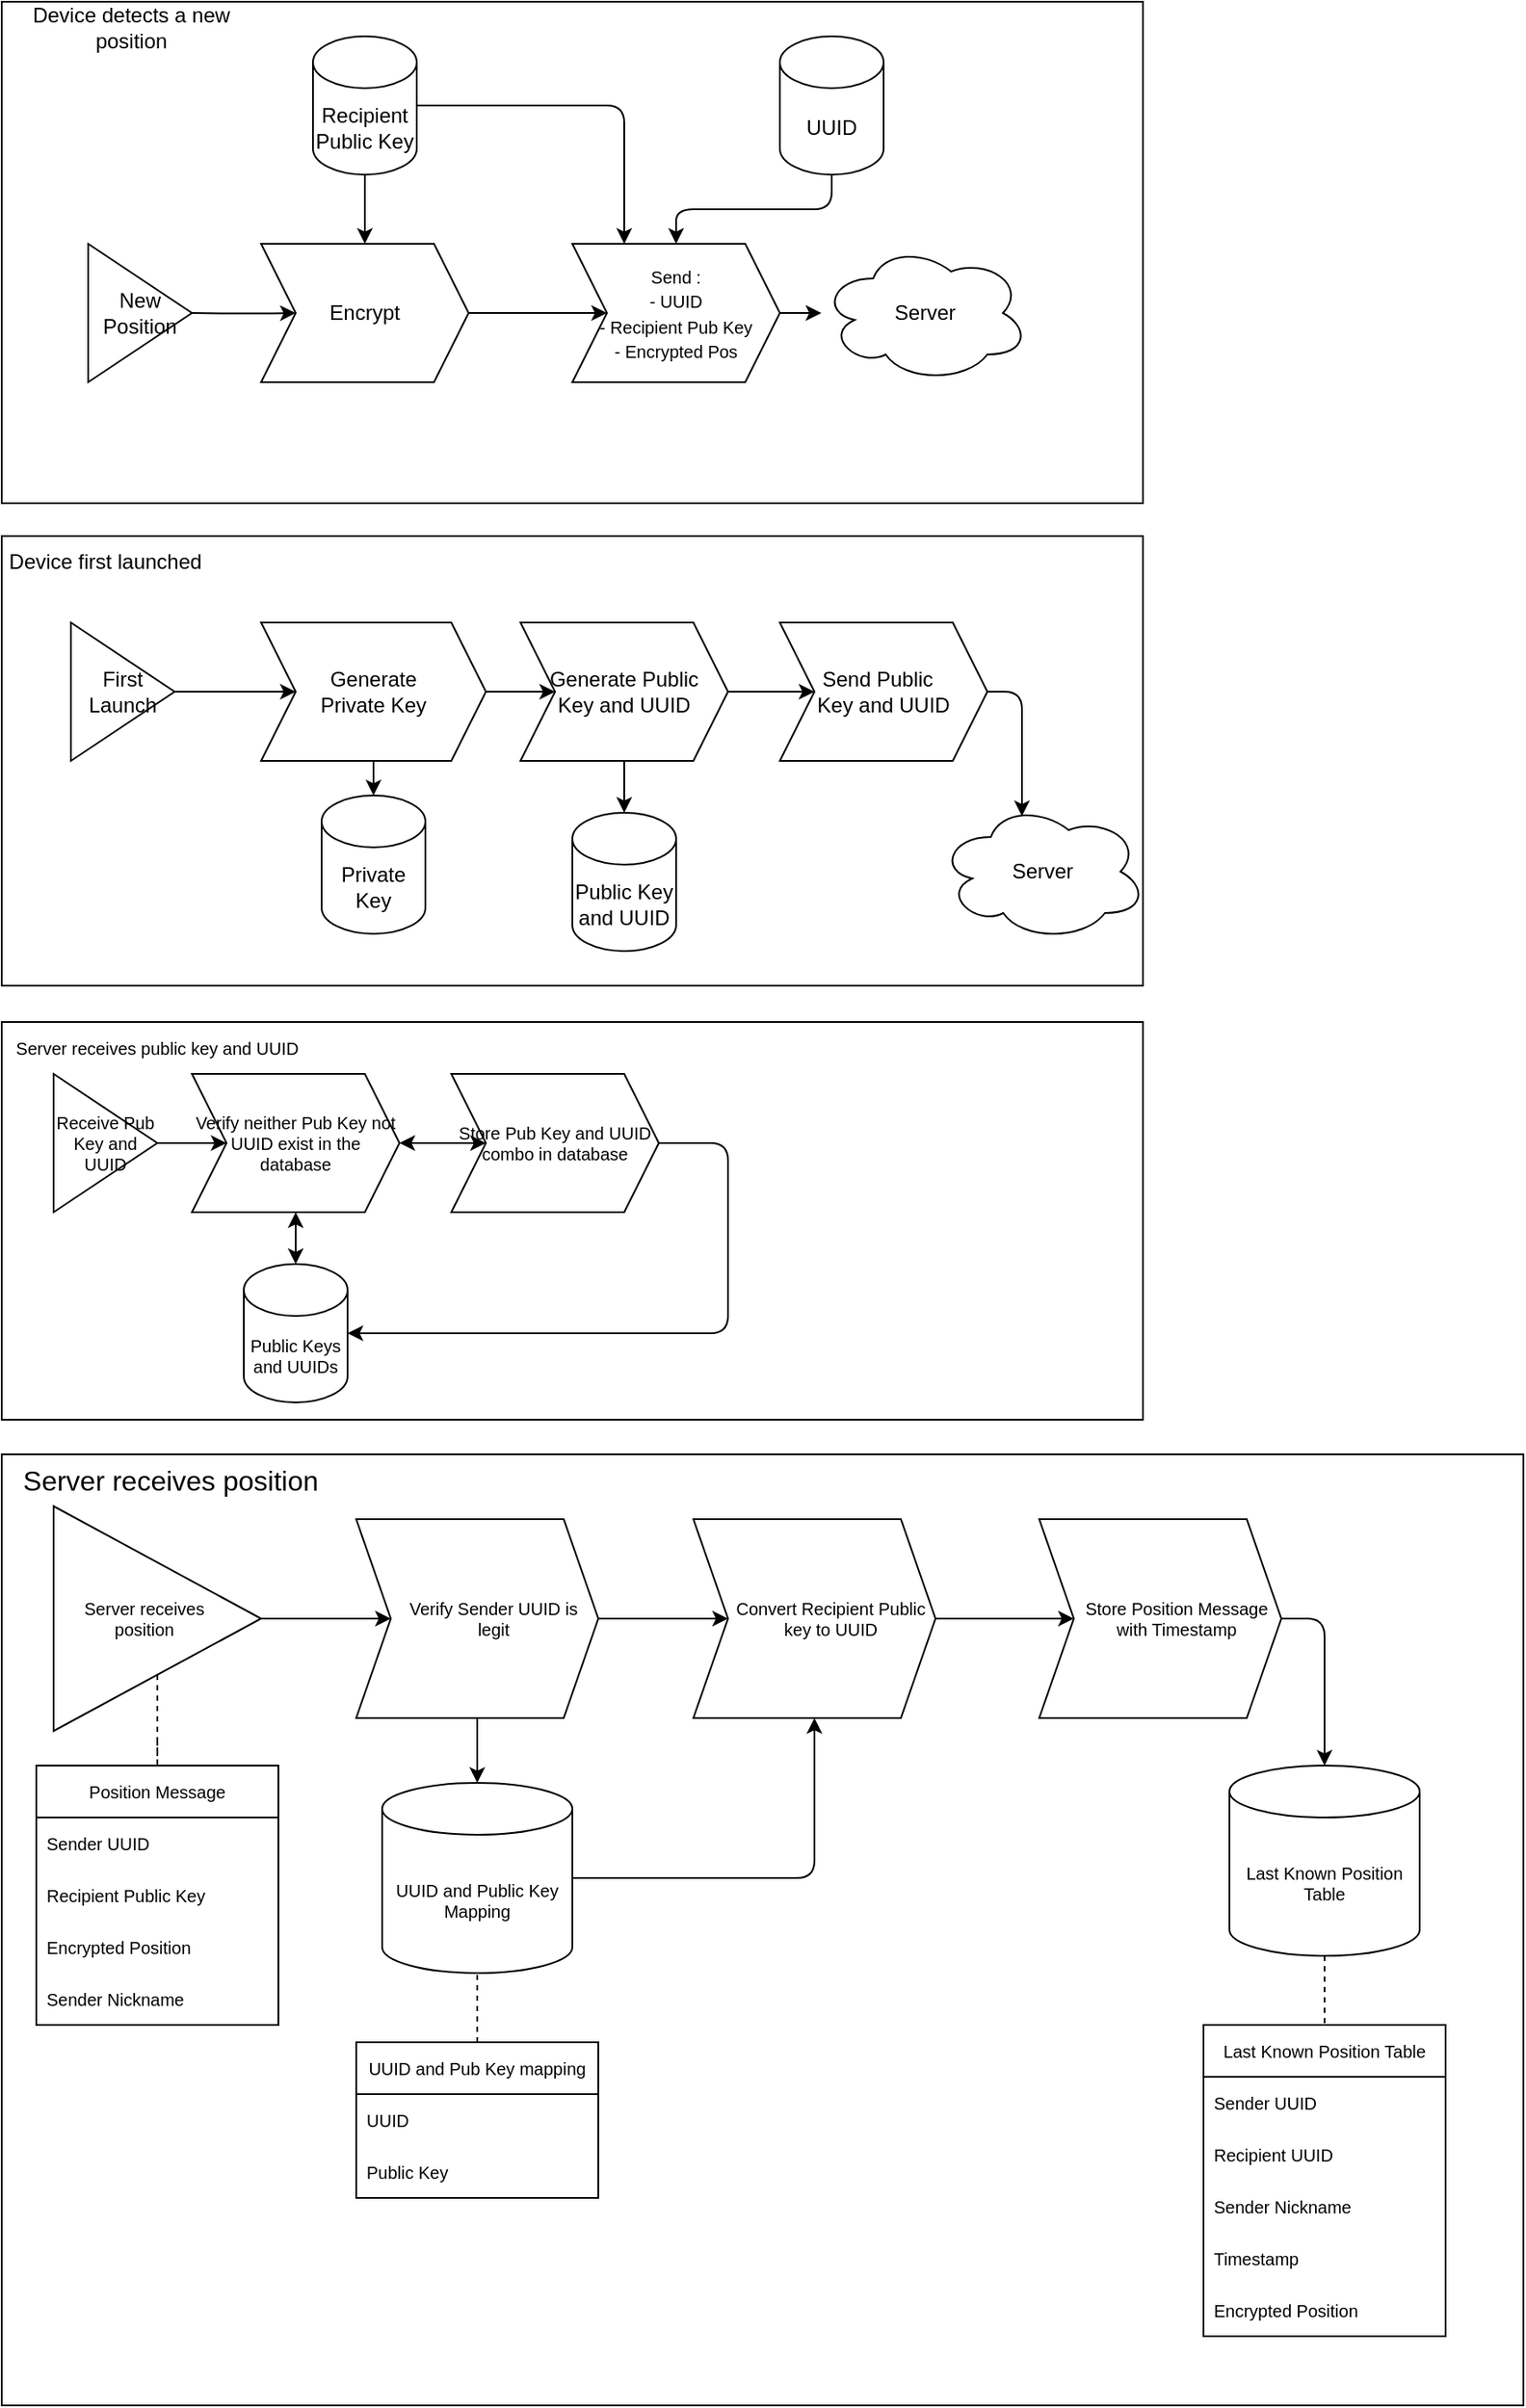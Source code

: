 <mxfile version="20.0.1" type="github">
  <diagram id="8FAyyv0OeRqAY6xSwsuC" name="Page-1">
    <mxGraphModel dx="1351" dy="764" grid="1" gridSize="10" guides="1" tooltips="1" connect="1" arrows="1" fold="0" page="1" pageScale="1" pageWidth="827" pageHeight="1169" math="0" shadow="0">
      <root>
        <mxCell id="0" />
        <mxCell id="1" parent="0" />
        <mxCell id="DQnbnJLm6Z0NJb9ANL9x-45" value="" style="group" vertex="1" connectable="0" parent="1">
          <mxGeometry x="60" y="60" width="660" height="290" as="geometry" />
        </mxCell>
        <mxCell id="DQnbnJLm6Z0NJb9ANL9x-44" value="" style="rounded=0;whiteSpace=wrap;html=1;sketch=0;container=1;" vertex="1" parent="DQnbnJLm6Z0NJb9ANL9x-45">
          <mxGeometry width="660" height="290" as="geometry">
            <mxRectangle width="50" height="40" as="alternateBounds" />
          </mxGeometry>
        </mxCell>
        <mxCell id="DQnbnJLm6Z0NJb9ANL9x-46" value="Device detects a new position" style="text;html=1;strokeColor=none;fillColor=none;align=center;verticalAlign=middle;whiteSpace=wrap;rounded=0;sketch=0;" vertex="1" parent="DQnbnJLm6Z0NJb9ANL9x-44">
          <mxGeometry width="150" height="30" as="geometry" />
        </mxCell>
        <mxCell id="DQnbnJLm6Z0NJb9ANL9x-55" value="UUID" style="shape=cylinder3;whiteSpace=wrap;html=1;boundedLbl=1;backgroundOutline=1;size=15;rounded=0;sketch=0;" vertex="1" parent="DQnbnJLm6Z0NJb9ANL9x-44">
          <mxGeometry x="450" y="20" width="60" height="80" as="geometry" />
        </mxCell>
        <mxCell id="DQnbnJLm6Z0NJb9ANL9x-31" value="" style="edgeStyle=orthogonalEdgeStyle;rounded=0;orthogonalLoop=1;jettySize=auto;html=1;curved=1;" edge="1" parent="DQnbnJLm6Z0NJb9ANL9x-45" target="DQnbnJLm6Z0NJb9ANL9x-39">
          <mxGeometry relative="1" as="geometry">
            <mxPoint x="110" y="180" as="sourcePoint" />
          </mxGeometry>
        </mxCell>
        <mxCell id="DQnbnJLm6Z0NJb9ANL9x-37" value="Server" style="ellipse;shape=cloud;whiteSpace=wrap;html=1;" vertex="1" parent="DQnbnJLm6Z0NJb9ANL9x-45">
          <mxGeometry x="474" y="140" width="120" height="80" as="geometry" />
        </mxCell>
        <mxCell id="DQnbnJLm6Z0NJb9ANL9x-39" value="Encrypt" style="shape=step;perimeter=stepPerimeter;whiteSpace=wrap;html=1;fixedSize=1;" vertex="1" parent="DQnbnJLm6Z0NJb9ANL9x-45">
          <mxGeometry x="150" y="140" width="120" height="80" as="geometry" />
        </mxCell>
        <mxCell id="DQnbnJLm6Z0NJb9ANL9x-40" value="" style="edgeStyle=orthogonalEdgeStyle;rounded=0;orthogonalLoop=1;jettySize=auto;html=1;curved=1;" edge="1" parent="DQnbnJLm6Z0NJb9ANL9x-45" source="DQnbnJLm6Z0NJb9ANL9x-41" target="DQnbnJLm6Z0NJb9ANL9x-37">
          <mxGeometry relative="1" as="geometry" />
        </mxCell>
        <mxCell id="DQnbnJLm6Z0NJb9ANL9x-41" value="&lt;font style=&quot;font-size: 10px;&quot;&gt;Send :&lt;br&gt;- UUID&lt;br&gt;- Recipient Pub Key&lt;br&gt;- Encrypted Pos&lt;/font&gt;" style="shape=step;perimeter=stepPerimeter;whiteSpace=wrap;html=1;fixedSize=1;" vertex="1" parent="DQnbnJLm6Z0NJb9ANL9x-45">
          <mxGeometry x="330" y="140" width="120" height="80" as="geometry" />
        </mxCell>
        <mxCell id="DQnbnJLm6Z0NJb9ANL9x-38" value="" style="edgeStyle=orthogonalEdgeStyle;rounded=0;orthogonalLoop=1;jettySize=auto;html=1;curved=1;" edge="1" parent="DQnbnJLm6Z0NJb9ANL9x-45" source="DQnbnJLm6Z0NJb9ANL9x-39" target="DQnbnJLm6Z0NJb9ANL9x-41">
          <mxGeometry relative="1" as="geometry" />
        </mxCell>
        <mxCell id="DQnbnJLm6Z0NJb9ANL9x-42" value="New Position" style="triangle;whiteSpace=wrap;html=1;" vertex="1" parent="DQnbnJLm6Z0NJb9ANL9x-45">
          <mxGeometry x="50" y="140" width="60" height="80" as="geometry" />
        </mxCell>
        <mxCell id="DQnbnJLm6Z0NJb9ANL9x-53" value="" style="edgeStyle=orthogonalEdgeStyle;curved=0;rounded=1;sketch=0;orthogonalLoop=1;jettySize=auto;html=1;" edge="1" parent="DQnbnJLm6Z0NJb9ANL9x-45" source="DQnbnJLm6Z0NJb9ANL9x-52" target="DQnbnJLm6Z0NJb9ANL9x-39">
          <mxGeometry relative="1" as="geometry" />
        </mxCell>
        <mxCell id="DQnbnJLm6Z0NJb9ANL9x-54" style="edgeStyle=orthogonalEdgeStyle;curved=0;rounded=1;sketch=0;orthogonalLoop=1;jettySize=auto;html=1;entryX=0.25;entryY=0;entryDx=0;entryDy=0;" edge="1" parent="DQnbnJLm6Z0NJb9ANL9x-45" source="DQnbnJLm6Z0NJb9ANL9x-52" target="DQnbnJLm6Z0NJb9ANL9x-41">
          <mxGeometry relative="1" as="geometry" />
        </mxCell>
        <mxCell id="DQnbnJLm6Z0NJb9ANL9x-52" value="Recipient Public Key" style="shape=cylinder3;whiteSpace=wrap;html=1;boundedLbl=1;backgroundOutline=1;size=15;rounded=0;sketch=0;" vertex="1" parent="DQnbnJLm6Z0NJb9ANL9x-45">
          <mxGeometry x="180" y="20" width="60" height="80" as="geometry" />
        </mxCell>
        <mxCell id="DQnbnJLm6Z0NJb9ANL9x-56" style="edgeStyle=orthogonalEdgeStyle;curved=0;rounded=1;sketch=0;orthogonalLoop=1;jettySize=auto;html=1;" edge="1" parent="DQnbnJLm6Z0NJb9ANL9x-45" source="DQnbnJLm6Z0NJb9ANL9x-55" target="DQnbnJLm6Z0NJb9ANL9x-41">
          <mxGeometry relative="1" as="geometry" />
        </mxCell>
        <mxCell id="DQnbnJLm6Z0NJb9ANL9x-71" value="" style="group" vertex="1" connectable="0" parent="1">
          <mxGeometry x="60" y="369" width="660" height="260" as="geometry" />
        </mxCell>
        <mxCell id="DQnbnJLm6Z0NJb9ANL9x-47" value="" style="rounded=0;whiteSpace=wrap;html=1;sketch=0;" vertex="1" parent="DQnbnJLm6Z0NJb9ANL9x-71">
          <mxGeometry width="660" height="260" as="geometry" />
        </mxCell>
        <mxCell id="DQnbnJLm6Z0NJb9ANL9x-48" value="Device first launched" style="text;html=1;strokeColor=none;fillColor=none;align=center;verticalAlign=middle;whiteSpace=wrap;rounded=0;sketch=0;" vertex="1" parent="DQnbnJLm6Z0NJb9ANL9x-71">
          <mxGeometry width="120" height="30" as="geometry" />
        </mxCell>
        <mxCell id="DQnbnJLm6Z0NJb9ANL9x-49" value="First Launch" style="triangle;whiteSpace=wrap;html=1;rounded=0;sketch=0;" vertex="1" parent="DQnbnJLm6Z0NJb9ANL9x-71">
          <mxGeometry x="40" y="50" width="60" height="80" as="geometry" />
        </mxCell>
        <mxCell id="DQnbnJLm6Z0NJb9ANL9x-50" value="Generate &lt;br&gt;Private Key" style="shape=step;perimeter=stepPerimeter;whiteSpace=wrap;html=1;fixedSize=1;rounded=0;sketch=0;" vertex="1" parent="DQnbnJLm6Z0NJb9ANL9x-71">
          <mxGeometry x="150" y="50" width="130" height="80" as="geometry" />
        </mxCell>
        <mxCell id="DQnbnJLm6Z0NJb9ANL9x-51" value="" style="edgeStyle=orthogonalEdgeStyle;curved=0;rounded=1;sketch=0;orthogonalLoop=1;jettySize=auto;html=1;" edge="1" parent="DQnbnJLm6Z0NJb9ANL9x-71" source="DQnbnJLm6Z0NJb9ANL9x-49" target="DQnbnJLm6Z0NJb9ANL9x-50">
          <mxGeometry relative="1" as="geometry" />
        </mxCell>
        <mxCell id="DQnbnJLm6Z0NJb9ANL9x-59" value="Public Key and UUID" style="shape=cylinder3;whiteSpace=wrap;html=1;boundedLbl=1;backgroundOutline=1;size=15;rounded=0;sketch=0;" vertex="1" parent="DQnbnJLm6Z0NJb9ANL9x-71">
          <mxGeometry x="330" y="160" width="60" height="80" as="geometry" />
        </mxCell>
        <mxCell id="DQnbnJLm6Z0NJb9ANL9x-60" value="Private Key" style="shape=cylinder3;whiteSpace=wrap;html=1;boundedLbl=1;backgroundOutline=1;size=15;rounded=0;sketch=0;" vertex="1" parent="DQnbnJLm6Z0NJb9ANL9x-71">
          <mxGeometry x="185" y="150" width="60" height="80" as="geometry" />
        </mxCell>
        <mxCell id="DQnbnJLm6Z0NJb9ANL9x-61" style="edgeStyle=orthogonalEdgeStyle;curved=0;rounded=1;sketch=0;orthogonalLoop=1;jettySize=auto;html=1;" edge="1" parent="DQnbnJLm6Z0NJb9ANL9x-71" source="DQnbnJLm6Z0NJb9ANL9x-50" target="DQnbnJLm6Z0NJb9ANL9x-60">
          <mxGeometry relative="1" as="geometry" />
        </mxCell>
        <mxCell id="DQnbnJLm6Z0NJb9ANL9x-64" style="edgeStyle=orthogonalEdgeStyle;curved=0;rounded=1;sketch=0;orthogonalLoop=1;jettySize=auto;html=1;" edge="1" parent="DQnbnJLm6Z0NJb9ANL9x-71" source="DQnbnJLm6Z0NJb9ANL9x-62" target="DQnbnJLm6Z0NJb9ANL9x-59">
          <mxGeometry relative="1" as="geometry" />
        </mxCell>
        <mxCell id="DQnbnJLm6Z0NJb9ANL9x-62" value="Generate Public &lt;br&gt;Key and UUID" style="shape=step;perimeter=stepPerimeter;whiteSpace=wrap;html=1;fixedSize=1;rounded=0;sketch=0;" vertex="1" parent="DQnbnJLm6Z0NJb9ANL9x-71">
          <mxGeometry x="300" y="50" width="120" height="80" as="geometry" />
        </mxCell>
        <mxCell id="DQnbnJLm6Z0NJb9ANL9x-63" value="" style="edgeStyle=orthogonalEdgeStyle;curved=0;rounded=1;sketch=0;orthogonalLoop=1;jettySize=auto;html=1;" edge="1" parent="DQnbnJLm6Z0NJb9ANL9x-71" source="DQnbnJLm6Z0NJb9ANL9x-50" target="DQnbnJLm6Z0NJb9ANL9x-62">
          <mxGeometry relative="1" as="geometry" />
        </mxCell>
        <mxCell id="DQnbnJLm6Z0NJb9ANL9x-86" style="edgeStyle=orthogonalEdgeStyle;curved=0;rounded=1;sketch=0;orthogonalLoop=1;jettySize=auto;html=1;entryX=0.4;entryY=0.1;entryDx=0;entryDy=0;entryPerimeter=0;fontSize=10;startArrow=none;startFill=0;" edge="1" parent="DQnbnJLm6Z0NJb9ANL9x-71" source="DQnbnJLm6Z0NJb9ANL9x-65" target="DQnbnJLm6Z0NJb9ANL9x-67">
          <mxGeometry relative="1" as="geometry">
            <Array as="points">
              <mxPoint x="590" y="90" />
              <mxPoint x="590" y="158" />
            </Array>
          </mxGeometry>
        </mxCell>
        <mxCell id="DQnbnJLm6Z0NJb9ANL9x-65" value="Send Public &amp;nbsp;&lt;br&gt;Key and UUID" style="shape=step;perimeter=stepPerimeter;whiteSpace=wrap;html=1;fixedSize=1;rounded=0;sketch=0;" vertex="1" parent="DQnbnJLm6Z0NJb9ANL9x-71">
          <mxGeometry x="450" y="50" width="120" height="80" as="geometry" />
        </mxCell>
        <mxCell id="DQnbnJLm6Z0NJb9ANL9x-66" value="" style="edgeStyle=orthogonalEdgeStyle;curved=0;rounded=1;sketch=0;orthogonalLoop=1;jettySize=auto;html=1;" edge="1" parent="DQnbnJLm6Z0NJb9ANL9x-71" source="DQnbnJLm6Z0NJb9ANL9x-62" target="DQnbnJLm6Z0NJb9ANL9x-65">
          <mxGeometry relative="1" as="geometry" />
        </mxCell>
        <mxCell id="DQnbnJLm6Z0NJb9ANL9x-67" value="Server" style="ellipse;shape=cloud;whiteSpace=wrap;html=1;rounded=0;sketch=0;" vertex="1" parent="DQnbnJLm6Z0NJb9ANL9x-71">
          <mxGeometry x="542" y="154" width="120" height="80" as="geometry" />
        </mxCell>
        <mxCell id="DQnbnJLm6Z0NJb9ANL9x-72" value="" style="rounded=0;whiteSpace=wrap;html=1;sketch=0;fontSize=10;" vertex="1" parent="1">
          <mxGeometry x="60" y="650" width="660" height="230" as="geometry" />
        </mxCell>
        <mxCell id="DQnbnJLm6Z0NJb9ANL9x-73" value="Server receives public key and UUID" style="text;html=1;strokeColor=none;fillColor=none;align=center;verticalAlign=middle;whiteSpace=wrap;rounded=0;sketch=0;fontSize=10;" vertex="1" parent="1">
          <mxGeometry x="60" y="650" width="180" height="30" as="geometry" />
        </mxCell>
        <mxCell id="DQnbnJLm6Z0NJb9ANL9x-76" value="" style="edgeStyle=orthogonalEdgeStyle;curved=0;rounded=1;sketch=0;orthogonalLoop=1;jettySize=auto;html=1;fontSize=10;" edge="1" parent="1" source="DQnbnJLm6Z0NJb9ANL9x-74" target="DQnbnJLm6Z0NJb9ANL9x-75">
          <mxGeometry relative="1" as="geometry" />
        </mxCell>
        <mxCell id="DQnbnJLm6Z0NJb9ANL9x-74" value="Receive Pub Key and UUID" style="triangle;whiteSpace=wrap;html=1;rounded=0;sketch=0;fontSize=10;" vertex="1" parent="1">
          <mxGeometry x="90" y="680" width="60" height="80" as="geometry" />
        </mxCell>
        <mxCell id="DQnbnJLm6Z0NJb9ANL9x-83" value="" style="edgeStyle=orthogonalEdgeStyle;curved=0;rounded=1;sketch=0;orthogonalLoop=1;jettySize=auto;html=1;fontSize=10;startArrow=classic;startFill=1;" edge="1" parent="1" source="DQnbnJLm6Z0NJb9ANL9x-75" target="DQnbnJLm6Z0NJb9ANL9x-80">
          <mxGeometry relative="1" as="geometry" />
        </mxCell>
        <mxCell id="DQnbnJLm6Z0NJb9ANL9x-75" value="Verify neither Pub Key not UUID exist in the database" style="shape=step;perimeter=stepPerimeter;whiteSpace=wrap;html=1;fixedSize=1;fontSize=10;rounded=0;sketch=0;" vertex="1" parent="1">
          <mxGeometry x="170" y="680" width="120" height="80" as="geometry" />
        </mxCell>
        <mxCell id="DQnbnJLm6Z0NJb9ANL9x-79" value="" style="edgeStyle=orthogonalEdgeStyle;curved=0;rounded=1;sketch=0;orthogonalLoop=1;jettySize=auto;html=1;fontSize=10;startArrow=classic;startFill=1;" edge="1" parent="1" source="DQnbnJLm6Z0NJb9ANL9x-77" target="DQnbnJLm6Z0NJb9ANL9x-75">
          <mxGeometry relative="1" as="geometry" />
        </mxCell>
        <mxCell id="DQnbnJLm6Z0NJb9ANL9x-77" value="Public Keys and UUIDs" style="shape=cylinder3;whiteSpace=wrap;html=1;boundedLbl=1;backgroundOutline=1;size=15;rounded=0;sketch=0;fontSize=10;" vertex="1" parent="1">
          <mxGeometry x="200" y="790" width="60" height="80" as="geometry" />
        </mxCell>
        <mxCell id="DQnbnJLm6Z0NJb9ANL9x-85" style="edgeStyle=orthogonalEdgeStyle;curved=0;rounded=1;sketch=0;orthogonalLoop=1;jettySize=auto;html=1;entryX=1;entryY=0.5;entryDx=0;entryDy=0;entryPerimeter=0;fontSize=10;startArrow=none;startFill=0;" edge="1" parent="1" source="DQnbnJLm6Z0NJb9ANL9x-80" target="DQnbnJLm6Z0NJb9ANL9x-77">
          <mxGeometry relative="1" as="geometry">
            <Array as="points">
              <mxPoint x="480" y="720" />
              <mxPoint x="480" y="830" />
            </Array>
          </mxGeometry>
        </mxCell>
        <mxCell id="DQnbnJLm6Z0NJb9ANL9x-80" value="Store Pub Key and UUID combo in database" style="shape=step;perimeter=stepPerimeter;whiteSpace=wrap;html=1;fixedSize=1;rounded=0;sketch=0;fontSize=10;" vertex="1" parent="1">
          <mxGeometry x="320" y="680" width="120" height="80" as="geometry" />
        </mxCell>
        <mxCell id="DQnbnJLm6Z0NJb9ANL9x-87" value="" style="rounded=0;whiteSpace=wrap;html=1;sketch=0;fontSize=10;" vertex="1" parent="1">
          <mxGeometry x="60" y="900" width="880" height="550" as="geometry" />
        </mxCell>
        <mxCell id="DQnbnJLm6Z0NJb9ANL9x-88" value="Server receives position&amp;nbsp;" style="text;html=1;strokeColor=none;fillColor=none;align=center;verticalAlign=middle;whiteSpace=wrap;rounded=0;sketch=0;fontSize=16;" vertex="1" parent="1">
          <mxGeometry x="60" y="900" width="200" height="30" as="geometry" />
        </mxCell>
        <mxCell id="DQnbnJLm6Z0NJb9ANL9x-91" value="" style="edgeStyle=orthogonalEdgeStyle;curved=0;rounded=1;sketch=0;orthogonalLoop=1;jettySize=auto;html=1;fontSize=10;startArrow=none;startFill=0;" edge="1" parent="1" source="DQnbnJLm6Z0NJb9ANL9x-89" target="DQnbnJLm6Z0NJb9ANL9x-90">
          <mxGeometry relative="1" as="geometry" />
        </mxCell>
        <mxCell id="DQnbnJLm6Z0NJb9ANL9x-96" value="" style="edgeStyle=orthogonalEdgeStyle;curved=0;rounded=1;sketch=0;orthogonalLoop=1;jettySize=auto;html=1;fontSize=10;startArrow=none;startFill=0;entryX=0.5;entryY=0;entryDx=0;entryDy=0;dashed=1;endArrow=none;endFill=0;" edge="1" parent="1" source="DQnbnJLm6Z0NJb9ANL9x-89" target="DQnbnJLm6Z0NJb9ANL9x-92">
          <mxGeometry relative="1" as="geometry" />
        </mxCell>
        <mxCell id="DQnbnJLm6Z0NJb9ANL9x-89" value="Server receives position" style="triangle;whiteSpace=wrap;html=1;rounded=0;sketch=0;fontSize=10;spacingRight=15;" vertex="1" parent="1">
          <mxGeometry x="90" y="930" width="120" height="130" as="geometry" />
        </mxCell>
        <mxCell id="DQnbnJLm6Z0NJb9ANL9x-98" value="" style="edgeStyle=orthogonalEdgeStyle;curved=0;rounded=1;sketch=0;orthogonalLoop=1;jettySize=auto;html=1;fontSize=10;startArrow=none;startFill=0;endArrow=classic;endFill=1;" edge="1" parent="1" source="DQnbnJLm6Z0NJb9ANL9x-90" target="DQnbnJLm6Z0NJb9ANL9x-97">
          <mxGeometry relative="1" as="geometry" />
        </mxCell>
        <mxCell id="DQnbnJLm6Z0NJb9ANL9x-115" value="" style="edgeStyle=orthogonalEdgeStyle;curved=0;rounded=1;sketch=0;orthogonalLoop=1;jettySize=auto;html=1;fontSize=10;startArrow=none;startFill=0;endArrow=classic;endFill=1;" edge="1" parent="1" source="DQnbnJLm6Z0NJb9ANL9x-90" target="DQnbnJLm6Z0NJb9ANL9x-114">
          <mxGeometry relative="1" as="geometry" />
        </mxCell>
        <mxCell id="DQnbnJLm6Z0NJb9ANL9x-90" value="Verify Sender UUID is legit" style="shape=step;perimeter=stepPerimeter;whiteSpace=wrap;html=1;fixedSize=1;rounded=0;sketch=0;fontSize=10;spacingLeft=22;spacingRight=3;" vertex="1" parent="1">
          <mxGeometry x="265" y="937.5" width="140" height="115" as="geometry" />
        </mxCell>
        <mxCell id="DQnbnJLm6Z0NJb9ANL9x-92" value="Position Message" style="swimlane;fontStyle=0;childLayout=stackLayout;horizontal=1;startSize=30;horizontalStack=0;resizeParent=1;resizeParentMax=0;resizeLast=0;collapsible=1;marginBottom=0;rounded=0;sketch=0;fontSize=10;" vertex="1" parent="1">
          <mxGeometry x="80" y="1080" width="140" height="150" as="geometry" />
        </mxCell>
        <mxCell id="DQnbnJLm6Z0NJb9ANL9x-93" value="Sender UUID" style="text;strokeColor=none;fillColor=none;align=left;verticalAlign=middle;spacingLeft=4;spacingRight=4;overflow=hidden;points=[[0,0.5],[1,0.5]];portConstraint=eastwest;rotatable=0;rounded=0;sketch=0;fontSize=10;" vertex="1" parent="DQnbnJLm6Z0NJb9ANL9x-92">
          <mxGeometry y="30" width="140" height="30" as="geometry" />
        </mxCell>
        <mxCell id="DQnbnJLm6Z0NJb9ANL9x-94" value="Recipient Public Key" style="text;strokeColor=none;fillColor=none;align=left;verticalAlign=middle;spacingLeft=4;spacingRight=4;overflow=hidden;points=[[0,0.5],[1,0.5]];portConstraint=eastwest;rotatable=0;rounded=0;sketch=0;fontSize=10;" vertex="1" parent="DQnbnJLm6Z0NJb9ANL9x-92">
          <mxGeometry y="60" width="140" height="30" as="geometry" />
        </mxCell>
        <mxCell id="DQnbnJLm6Z0NJb9ANL9x-95" value="Encrypted Position" style="text;strokeColor=none;fillColor=none;align=left;verticalAlign=middle;spacingLeft=4;spacingRight=4;overflow=hidden;points=[[0,0.5],[1,0.5]];portConstraint=eastwest;rotatable=0;rounded=0;sketch=0;fontSize=10;" vertex="1" parent="DQnbnJLm6Z0NJb9ANL9x-92">
          <mxGeometry y="90" width="140" height="30" as="geometry" />
        </mxCell>
        <mxCell id="DQnbnJLm6Z0NJb9ANL9x-100" value="Sender Nickname" style="text;strokeColor=none;fillColor=none;align=left;verticalAlign=middle;spacingLeft=4;spacingRight=4;overflow=hidden;points=[[0,0.5],[1,0.5]];portConstraint=eastwest;rotatable=0;rounded=0;sketch=0;fontSize=10;" vertex="1" parent="DQnbnJLm6Z0NJb9ANL9x-92">
          <mxGeometry y="120" width="140" height="30" as="geometry" />
        </mxCell>
        <mxCell id="DQnbnJLm6Z0NJb9ANL9x-117" style="edgeStyle=orthogonalEdgeStyle;curved=0;rounded=1;sketch=0;orthogonalLoop=1;jettySize=auto;html=1;entryX=0.5;entryY=1;entryDx=0;entryDy=0;fontSize=10;startArrow=none;startFill=0;endArrow=classic;endFill=1;" edge="1" parent="1" source="DQnbnJLm6Z0NJb9ANL9x-97" target="DQnbnJLm6Z0NJb9ANL9x-114">
          <mxGeometry relative="1" as="geometry" />
        </mxCell>
        <mxCell id="DQnbnJLm6Z0NJb9ANL9x-97" value="UUID and Public Key Mapping" style="shape=cylinder3;whiteSpace=wrap;html=1;boundedLbl=1;backgroundOutline=1;size=15;rounded=0;sketch=0;fontSize=10;" vertex="1" parent="1">
          <mxGeometry x="280" y="1090" width="110" height="110" as="geometry" />
        </mxCell>
        <mxCell id="DQnbnJLm6Z0NJb9ANL9x-106" style="edgeStyle=orthogonalEdgeStyle;curved=0;rounded=1;sketch=0;orthogonalLoop=1;jettySize=auto;html=1;entryX=0.5;entryY=0;entryDx=0;entryDy=0;entryPerimeter=0;fontSize=10;startArrow=none;startFill=0;endArrow=classic;endFill=1;" edge="1" parent="1" source="DQnbnJLm6Z0NJb9ANL9x-99" target="DQnbnJLm6Z0NJb9ANL9x-104">
          <mxGeometry relative="1" as="geometry">
            <Array as="points">
              <mxPoint x="825" y="995" />
            </Array>
          </mxGeometry>
        </mxCell>
        <mxCell id="DQnbnJLm6Z0NJb9ANL9x-99" value="Store Position Message with Timestamp" style="shape=step;perimeter=stepPerimeter;whiteSpace=wrap;html=1;fixedSize=1;rounded=0;sketch=0;fontSize=10;spacingLeft=22;spacingRight=3;" vertex="1" parent="1">
          <mxGeometry x="660" y="937.5" width="140" height="115" as="geometry" />
        </mxCell>
        <mxCell id="DQnbnJLm6Z0NJb9ANL9x-113" style="edgeStyle=orthogonalEdgeStyle;curved=0;rounded=1;sketch=0;orthogonalLoop=1;jettySize=auto;html=1;fontSize=10;startArrow=none;startFill=0;endArrow=none;endFill=0;dashed=1;" edge="1" parent="1" source="DQnbnJLm6Z0NJb9ANL9x-104" target="DQnbnJLm6Z0NJb9ANL9x-107">
          <mxGeometry relative="1" as="geometry" />
        </mxCell>
        <mxCell id="DQnbnJLm6Z0NJb9ANL9x-104" value="Last Known Position Table" style="shape=cylinder3;whiteSpace=wrap;html=1;boundedLbl=1;backgroundOutline=1;size=15;rounded=0;sketch=0;fontSize=10;" vertex="1" parent="1">
          <mxGeometry x="770" y="1080" width="110" height="110" as="geometry" />
        </mxCell>
        <mxCell id="DQnbnJLm6Z0NJb9ANL9x-107" value="Last Known Position Table" style="swimlane;fontStyle=0;childLayout=stackLayout;horizontal=1;startSize=30;horizontalStack=0;resizeParent=1;resizeParentMax=0;resizeLast=0;collapsible=1;marginBottom=0;rounded=0;sketch=0;fontSize=10;" vertex="1" parent="1">
          <mxGeometry x="755" y="1230" width="140" height="180" as="geometry" />
        </mxCell>
        <mxCell id="DQnbnJLm6Z0NJb9ANL9x-108" value="Sender UUID" style="text;strokeColor=none;fillColor=none;align=left;verticalAlign=middle;spacingLeft=4;spacingRight=4;overflow=hidden;points=[[0,0.5],[1,0.5]];portConstraint=eastwest;rotatable=0;rounded=0;sketch=0;fontSize=10;" vertex="1" parent="DQnbnJLm6Z0NJb9ANL9x-107">
          <mxGeometry y="30" width="140" height="30" as="geometry" />
        </mxCell>
        <mxCell id="DQnbnJLm6Z0NJb9ANL9x-109" value="Recipient UUID" style="text;strokeColor=none;fillColor=none;align=left;verticalAlign=middle;spacingLeft=4;spacingRight=4;overflow=hidden;points=[[0,0.5],[1,0.5]];portConstraint=eastwest;rotatable=0;rounded=0;sketch=0;fontSize=10;" vertex="1" parent="DQnbnJLm6Z0NJb9ANL9x-107">
          <mxGeometry y="60" width="140" height="30" as="geometry" />
        </mxCell>
        <mxCell id="DQnbnJLm6Z0NJb9ANL9x-111" value="Sender Nickname" style="text;strokeColor=none;fillColor=none;align=left;verticalAlign=middle;spacingLeft=4;spacingRight=4;overflow=hidden;points=[[0,0.5],[1,0.5]];portConstraint=eastwest;rotatable=0;rounded=0;sketch=0;fontSize=10;" vertex="1" parent="DQnbnJLm6Z0NJb9ANL9x-107">
          <mxGeometry y="90" width="140" height="30" as="geometry" />
        </mxCell>
        <mxCell id="DQnbnJLm6Z0NJb9ANL9x-110" value="Timestamp" style="text;strokeColor=none;fillColor=none;align=left;verticalAlign=middle;spacingLeft=4;spacingRight=4;overflow=hidden;points=[[0,0.5],[1,0.5]];portConstraint=eastwest;rotatable=0;rounded=0;sketch=0;fontSize=10;" vertex="1" parent="DQnbnJLm6Z0NJb9ANL9x-107">
          <mxGeometry y="120" width="140" height="30" as="geometry" />
        </mxCell>
        <mxCell id="DQnbnJLm6Z0NJb9ANL9x-112" value="Encrypted Position" style="text;strokeColor=none;fillColor=none;align=left;verticalAlign=middle;spacingLeft=4;spacingRight=4;overflow=hidden;points=[[0,0.5],[1,0.5]];portConstraint=eastwest;rotatable=0;rounded=0;sketch=0;fontSize=10;" vertex="1" parent="DQnbnJLm6Z0NJb9ANL9x-107">
          <mxGeometry y="150" width="140" height="30" as="geometry" />
        </mxCell>
        <mxCell id="DQnbnJLm6Z0NJb9ANL9x-116" value="" style="edgeStyle=orthogonalEdgeStyle;curved=0;rounded=1;sketch=0;orthogonalLoop=1;jettySize=auto;html=1;fontSize=10;startArrow=none;startFill=0;endArrow=classic;endFill=1;" edge="1" parent="1" source="DQnbnJLm6Z0NJb9ANL9x-114" target="DQnbnJLm6Z0NJb9ANL9x-99">
          <mxGeometry relative="1" as="geometry" />
        </mxCell>
        <mxCell id="DQnbnJLm6Z0NJb9ANL9x-114" value="Convert Recipient Public key to UUID" style="shape=step;perimeter=stepPerimeter;whiteSpace=wrap;html=1;fixedSize=1;rounded=0;sketch=0;fontSize=10;spacingLeft=22;spacingRight=3;" vertex="1" parent="1">
          <mxGeometry x="460" y="937.5" width="140" height="115" as="geometry" />
        </mxCell>
        <mxCell id="DQnbnJLm6Z0NJb9ANL9x-123" value="" style="edgeStyle=orthogonalEdgeStyle;curved=0;rounded=1;sketch=0;orthogonalLoop=1;jettySize=auto;html=1;fontSize=10;startArrow=none;startFill=0;endArrow=none;endFill=0;dashed=1;" edge="1" parent="1" source="DQnbnJLm6Z0NJb9ANL9x-119" target="DQnbnJLm6Z0NJb9ANL9x-97">
          <mxGeometry relative="1" as="geometry" />
        </mxCell>
        <mxCell id="DQnbnJLm6Z0NJb9ANL9x-119" value="UUID and Pub Key mapping" style="swimlane;fontStyle=0;childLayout=stackLayout;horizontal=1;startSize=30;horizontalStack=0;resizeParent=1;resizeParentMax=0;resizeLast=0;collapsible=1;marginBottom=0;rounded=0;sketch=0;fontSize=10;" vertex="1" parent="1">
          <mxGeometry x="265" y="1240" width="140" height="90" as="geometry" />
        </mxCell>
        <mxCell id="DQnbnJLm6Z0NJb9ANL9x-120" value="UUID" style="text;strokeColor=none;fillColor=none;align=left;verticalAlign=middle;spacingLeft=4;spacingRight=4;overflow=hidden;points=[[0,0.5],[1,0.5]];portConstraint=eastwest;rotatable=0;rounded=0;sketch=0;fontSize=10;" vertex="1" parent="DQnbnJLm6Z0NJb9ANL9x-119">
          <mxGeometry y="30" width="140" height="30" as="geometry" />
        </mxCell>
        <mxCell id="DQnbnJLm6Z0NJb9ANL9x-121" value="Public Key" style="text;strokeColor=none;fillColor=none;align=left;verticalAlign=middle;spacingLeft=4;spacingRight=4;overflow=hidden;points=[[0,0.5],[1,0.5]];portConstraint=eastwest;rotatable=0;rounded=0;sketch=0;fontSize=10;" vertex="1" parent="DQnbnJLm6Z0NJb9ANL9x-119">
          <mxGeometry y="60" width="140" height="30" as="geometry" />
        </mxCell>
      </root>
    </mxGraphModel>
  </diagram>
</mxfile>
